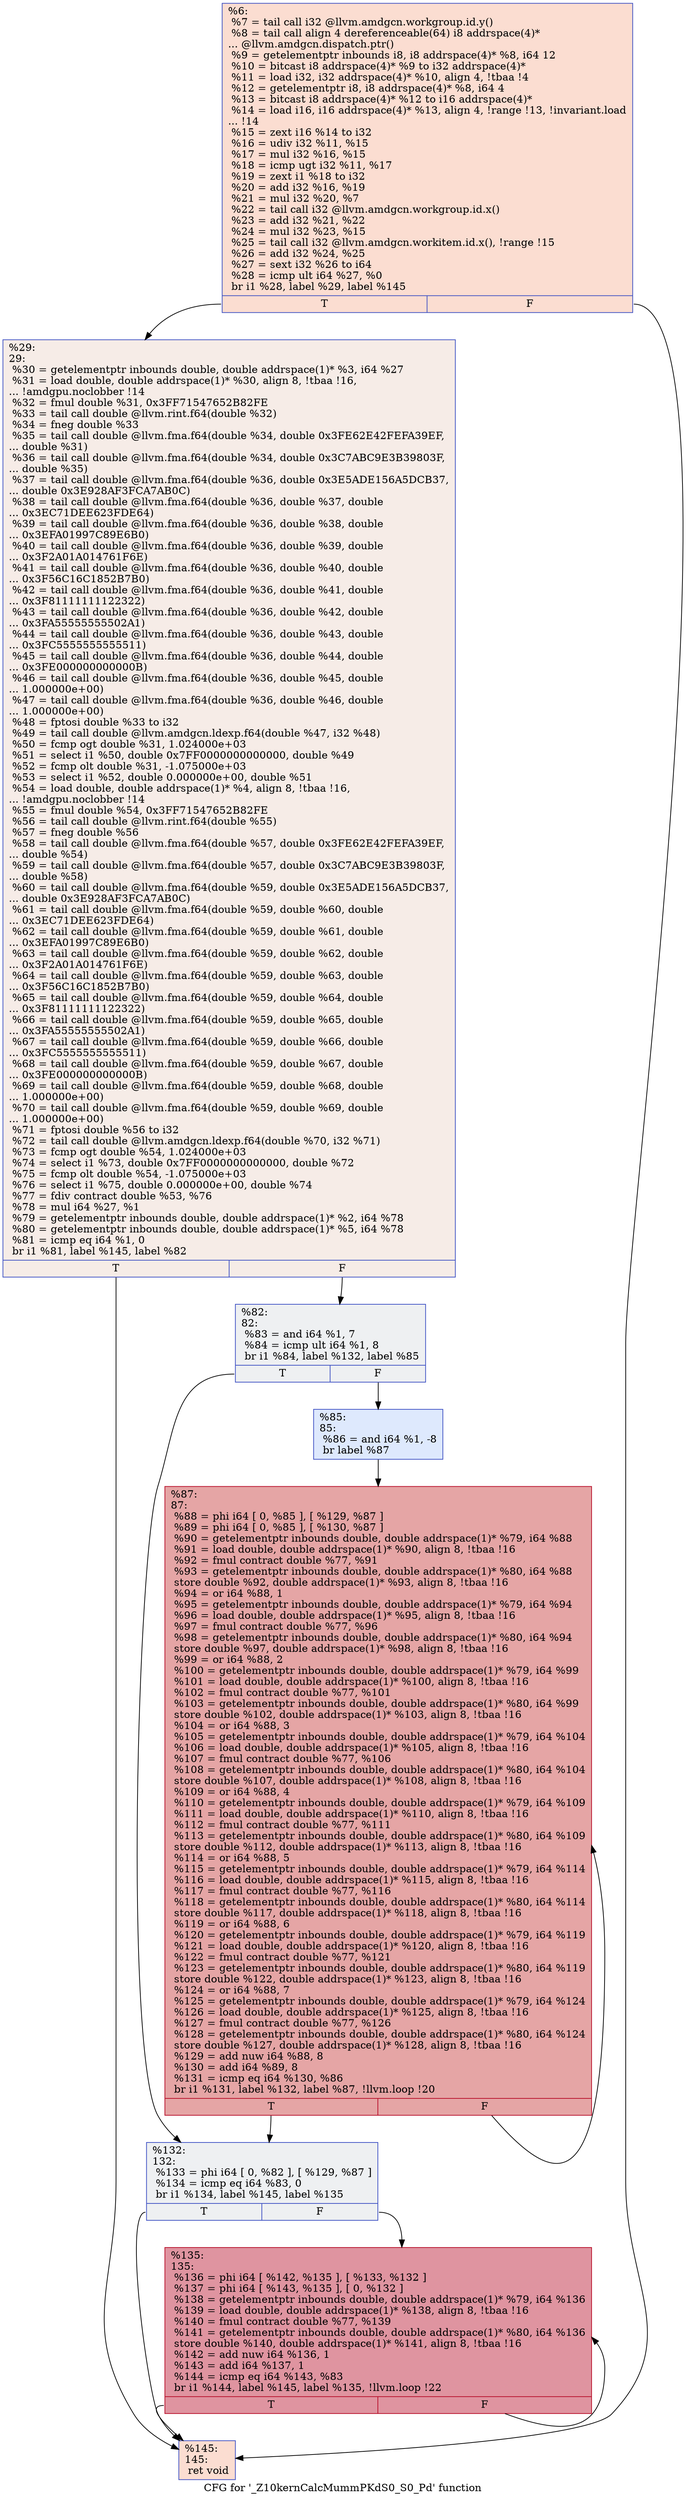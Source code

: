 digraph "CFG for '_Z10kernCalcMummPKdS0_S0_Pd' function" {
	label="CFG for '_Z10kernCalcMummPKdS0_S0_Pd' function";

	Node0x4587510 [shape=record,color="#3d50c3ff", style=filled, fillcolor="#f7b39670",label="{%6:\l  %7 = tail call i32 @llvm.amdgcn.workgroup.id.y()\l  %8 = tail call align 4 dereferenceable(64) i8 addrspace(4)*\l... @llvm.amdgcn.dispatch.ptr()\l  %9 = getelementptr inbounds i8, i8 addrspace(4)* %8, i64 12\l  %10 = bitcast i8 addrspace(4)* %9 to i32 addrspace(4)*\l  %11 = load i32, i32 addrspace(4)* %10, align 4, !tbaa !4\l  %12 = getelementptr i8, i8 addrspace(4)* %8, i64 4\l  %13 = bitcast i8 addrspace(4)* %12 to i16 addrspace(4)*\l  %14 = load i16, i16 addrspace(4)* %13, align 4, !range !13, !invariant.load\l... !14\l  %15 = zext i16 %14 to i32\l  %16 = udiv i32 %11, %15\l  %17 = mul i32 %16, %15\l  %18 = icmp ugt i32 %11, %17\l  %19 = zext i1 %18 to i32\l  %20 = add i32 %16, %19\l  %21 = mul i32 %20, %7\l  %22 = tail call i32 @llvm.amdgcn.workgroup.id.x()\l  %23 = add i32 %21, %22\l  %24 = mul i32 %23, %15\l  %25 = tail call i32 @llvm.amdgcn.workitem.id.x(), !range !15\l  %26 = add i32 %24, %25\l  %27 = sext i32 %26 to i64\l  %28 = icmp ult i64 %27, %0\l  br i1 %28, label %29, label %145\l|{<s0>T|<s1>F}}"];
	Node0x4587510:s0 -> Node0x4589db0;
	Node0x4587510:s1 -> Node0x4589e40;
	Node0x4589db0 [shape=record,color="#3d50c3ff", style=filled, fillcolor="#ead5c970",label="{%29:\l29:                                               \l  %30 = getelementptr inbounds double, double addrspace(1)* %3, i64 %27\l  %31 = load double, double addrspace(1)* %30, align 8, !tbaa !16,\l... !amdgpu.noclobber !14\l  %32 = fmul double %31, 0x3FF71547652B82FE\l  %33 = tail call double @llvm.rint.f64(double %32)\l  %34 = fneg double %33\l  %35 = tail call double @llvm.fma.f64(double %34, double 0x3FE62E42FEFA39EF,\l... double %31)\l  %36 = tail call double @llvm.fma.f64(double %34, double 0x3C7ABC9E3B39803F,\l... double %35)\l  %37 = tail call double @llvm.fma.f64(double %36, double 0x3E5ADE156A5DCB37,\l... double 0x3E928AF3FCA7AB0C)\l  %38 = tail call double @llvm.fma.f64(double %36, double %37, double\l... 0x3EC71DEE623FDE64)\l  %39 = tail call double @llvm.fma.f64(double %36, double %38, double\l... 0x3EFA01997C89E6B0)\l  %40 = tail call double @llvm.fma.f64(double %36, double %39, double\l... 0x3F2A01A014761F6E)\l  %41 = tail call double @llvm.fma.f64(double %36, double %40, double\l... 0x3F56C16C1852B7B0)\l  %42 = tail call double @llvm.fma.f64(double %36, double %41, double\l... 0x3F81111111122322)\l  %43 = tail call double @llvm.fma.f64(double %36, double %42, double\l... 0x3FA55555555502A1)\l  %44 = tail call double @llvm.fma.f64(double %36, double %43, double\l... 0x3FC5555555555511)\l  %45 = tail call double @llvm.fma.f64(double %36, double %44, double\l... 0x3FE000000000000B)\l  %46 = tail call double @llvm.fma.f64(double %36, double %45, double\l... 1.000000e+00)\l  %47 = tail call double @llvm.fma.f64(double %36, double %46, double\l... 1.000000e+00)\l  %48 = fptosi double %33 to i32\l  %49 = tail call double @llvm.amdgcn.ldexp.f64(double %47, i32 %48)\l  %50 = fcmp ogt double %31, 1.024000e+03\l  %51 = select i1 %50, double 0x7FF0000000000000, double %49\l  %52 = fcmp olt double %31, -1.075000e+03\l  %53 = select i1 %52, double 0.000000e+00, double %51\l  %54 = load double, double addrspace(1)* %4, align 8, !tbaa !16,\l... !amdgpu.noclobber !14\l  %55 = fmul double %54, 0x3FF71547652B82FE\l  %56 = tail call double @llvm.rint.f64(double %55)\l  %57 = fneg double %56\l  %58 = tail call double @llvm.fma.f64(double %57, double 0x3FE62E42FEFA39EF,\l... double %54)\l  %59 = tail call double @llvm.fma.f64(double %57, double 0x3C7ABC9E3B39803F,\l... double %58)\l  %60 = tail call double @llvm.fma.f64(double %59, double 0x3E5ADE156A5DCB37,\l... double 0x3E928AF3FCA7AB0C)\l  %61 = tail call double @llvm.fma.f64(double %59, double %60, double\l... 0x3EC71DEE623FDE64)\l  %62 = tail call double @llvm.fma.f64(double %59, double %61, double\l... 0x3EFA01997C89E6B0)\l  %63 = tail call double @llvm.fma.f64(double %59, double %62, double\l... 0x3F2A01A014761F6E)\l  %64 = tail call double @llvm.fma.f64(double %59, double %63, double\l... 0x3F56C16C1852B7B0)\l  %65 = tail call double @llvm.fma.f64(double %59, double %64, double\l... 0x3F81111111122322)\l  %66 = tail call double @llvm.fma.f64(double %59, double %65, double\l... 0x3FA55555555502A1)\l  %67 = tail call double @llvm.fma.f64(double %59, double %66, double\l... 0x3FC5555555555511)\l  %68 = tail call double @llvm.fma.f64(double %59, double %67, double\l... 0x3FE000000000000B)\l  %69 = tail call double @llvm.fma.f64(double %59, double %68, double\l... 1.000000e+00)\l  %70 = tail call double @llvm.fma.f64(double %59, double %69, double\l... 1.000000e+00)\l  %71 = fptosi double %56 to i32\l  %72 = tail call double @llvm.amdgcn.ldexp.f64(double %70, i32 %71)\l  %73 = fcmp ogt double %54, 1.024000e+03\l  %74 = select i1 %73, double 0x7FF0000000000000, double %72\l  %75 = fcmp olt double %54, -1.075000e+03\l  %76 = select i1 %75, double 0.000000e+00, double %74\l  %77 = fdiv contract double %53, %76\l  %78 = mul i64 %27, %1\l  %79 = getelementptr inbounds double, double addrspace(1)* %2, i64 %78\l  %80 = getelementptr inbounds double, double addrspace(1)* %5, i64 %78\l  %81 = icmp eq i64 %1, 0\l  br i1 %81, label %145, label %82\l|{<s0>T|<s1>F}}"];
	Node0x4589db0:s0 -> Node0x4589e40;
	Node0x4589db0:s1 -> Node0x458f230;
	Node0x458f230 [shape=record,color="#3d50c3ff", style=filled, fillcolor="#d9dce170",label="{%82:\l82:                                               \l  %83 = and i64 %1, 7\l  %84 = icmp ult i64 %1, 8\l  br i1 %84, label %132, label %85\l|{<s0>T|<s1>F}}"];
	Node0x458f230:s0 -> Node0x458f4b0;
	Node0x458f230:s1 -> Node0x458f500;
	Node0x458f500 [shape=record,color="#3d50c3ff", style=filled, fillcolor="#b5cdfa70",label="{%85:\l85:                                               \l  %86 = and i64 %1, -8\l  br label %87\l}"];
	Node0x458f500 -> Node0x458f700;
	Node0x458f700 [shape=record,color="#b70d28ff", style=filled, fillcolor="#c5333470",label="{%87:\l87:                                               \l  %88 = phi i64 [ 0, %85 ], [ %129, %87 ]\l  %89 = phi i64 [ 0, %85 ], [ %130, %87 ]\l  %90 = getelementptr inbounds double, double addrspace(1)* %79, i64 %88\l  %91 = load double, double addrspace(1)* %90, align 8, !tbaa !16\l  %92 = fmul contract double %77, %91\l  %93 = getelementptr inbounds double, double addrspace(1)* %80, i64 %88\l  store double %92, double addrspace(1)* %93, align 8, !tbaa !16\l  %94 = or i64 %88, 1\l  %95 = getelementptr inbounds double, double addrspace(1)* %79, i64 %94\l  %96 = load double, double addrspace(1)* %95, align 8, !tbaa !16\l  %97 = fmul contract double %77, %96\l  %98 = getelementptr inbounds double, double addrspace(1)* %80, i64 %94\l  store double %97, double addrspace(1)* %98, align 8, !tbaa !16\l  %99 = or i64 %88, 2\l  %100 = getelementptr inbounds double, double addrspace(1)* %79, i64 %99\l  %101 = load double, double addrspace(1)* %100, align 8, !tbaa !16\l  %102 = fmul contract double %77, %101\l  %103 = getelementptr inbounds double, double addrspace(1)* %80, i64 %99\l  store double %102, double addrspace(1)* %103, align 8, !tbaa !16\l  %104 = or i64 %88, 3\l  %105 = getelementptr inbounds double, double addrspace(1)* %79, i64 %104\l  %106 = load double, double addrspace(1)* %105, align 8, !tbaa !16\l  %107 = fmul contract double %77, %106\l  %108 = getelementptr inbounds double, double addrspace(1)* %80, i64 %104\l  store double %107, double addrspace(1)* %108, align 8, !tbaa !16\l  %109 = or i64 %88, 4\l  %110 = getelementptr inbounds double, double addrspace(1)* %79, i64 %109\l  %111 = load double, double addrspace(1)* %110, align 8, !tbaa !16\l  %112 = fmul contract double %77, %111\l  %113 = getelementptr inbounds double, double addrspace(1)* %80, i64 %109\l  store double %112, double addrspace(1)* %113, align 8, !tbaa !16\l  %114 = or i64 %88, 5\l  %115 = getelementptr inbounds double, double addrspace(1)* %79, i64 %114\l  %116 = load double, double addrspace(1)* %115, align 8, !tbaa !16\l  %117 = fmul contract double %77, %116\l  %118 = getelementptr inbounds double, double addrspace(1)* %80, i64 %114\l  store double %117, double addrspace(1)* %118, align 8, !tbaa !16\l  %119 = or i64 %88, 6\l  %120 = getelementptr inbounds double, double addrspace(1)* %79, i64 %119\l  %121 = load double, double addrspace(1)* %120, align 8, !tbaa !16\l  %122 = fmul contract double %77, %121\l  %123 = getelementptr inbounds double, double addrspace(1)* %80, i64 %119\l  store double %122, double addrspace(1)* %123, align 8, !tbaa !16\l  %124 = or i64 %88, 7\l  %125 = getelementptr inbounds double, double addrspace(1)* %79, i64 %124\l  %126 = load double, double addrspace(1)* %125, align 8, !tbaa !16\l  %127 = fmul contract double %77, %126\l  %128 = getelementptr inbounds double, double addrspace(1)* %80, i64 %124\l  store double %127, double addrspace(1)* %128, align 8, !tbaa !16\l  %129 = add nuw i64 %88, 8\l  %130 = add i64 %89, 8\l  %131 = icmp eq i64 %130, %86\l  br i1 %131, label %132, label %87, !llvm.loop !20\l|{<s0>T|<s1>F}}"];
	Node0x458f700:s0 -> Node0x458f4b0;
	Node0x458f700:s1 -> Node0x458f700;
	Node0x458f4b0 [shape=record,color="#3d50c3ff", style=filled, fillcolor="#d9dce170",label="{%132:\l132:                                              \l  %133 = phi i64 [ 0, %82 ], [ %129, %87 ]\l  %134 = icmp eq i64 %83, 0\l  br i1 %134, label %145, label %135\l|{<s0>T|<s1>F}}"];
	Node0x458f4b0:s0 -> Node0x4589e40;
	Node0x458f4b0:s1 -> Node0x4591dc0;
	Node0x4591dc0 [shape=record,color="#b70d28ff", style=filled, fillcolor="#b70d2870",label="{%135:\l135:                                              \l  %136 = phi i64 [ %142, %135 ], [ %133, %132 ]\l  %137 = phi i64 [ %143, %135 ], [ 0, %132 ]\l  %138 = getelementptr inbounds double, double addrspace(1)* %79, i64 %136\l  %139 = load double, double addrspace(1)* %138, align 8, !tbaa !16\l  %140 = fmul contract double %77, %139\l  %141 = getelementptr inbounds double, double addrspace(1)* %80, i64 %136\l  store double %140, double addrspace(1)* %141, align 8, !tbaa !16\l  %142 = add nuw i64 %136, 1\l  %143 = add i64 %137, 1\l  %144 = icmp eq i64 %143, %83\l  br i1 %144, label %145, label %135, !llvm.loop !22\l|{<s0>T|<s1>F}}"];
	Node0x4591dc0:s0 -> Node0x4589e40;
	Node0x4591dc0:s1 -> Node0x4591dc0;
	Node0x4589e40 [shape=record,color="#3d50c3ff", style=filled, fillcolor="#f7b39670",label="{%145:\l145:                                              \l  ret void\l}"];
}
